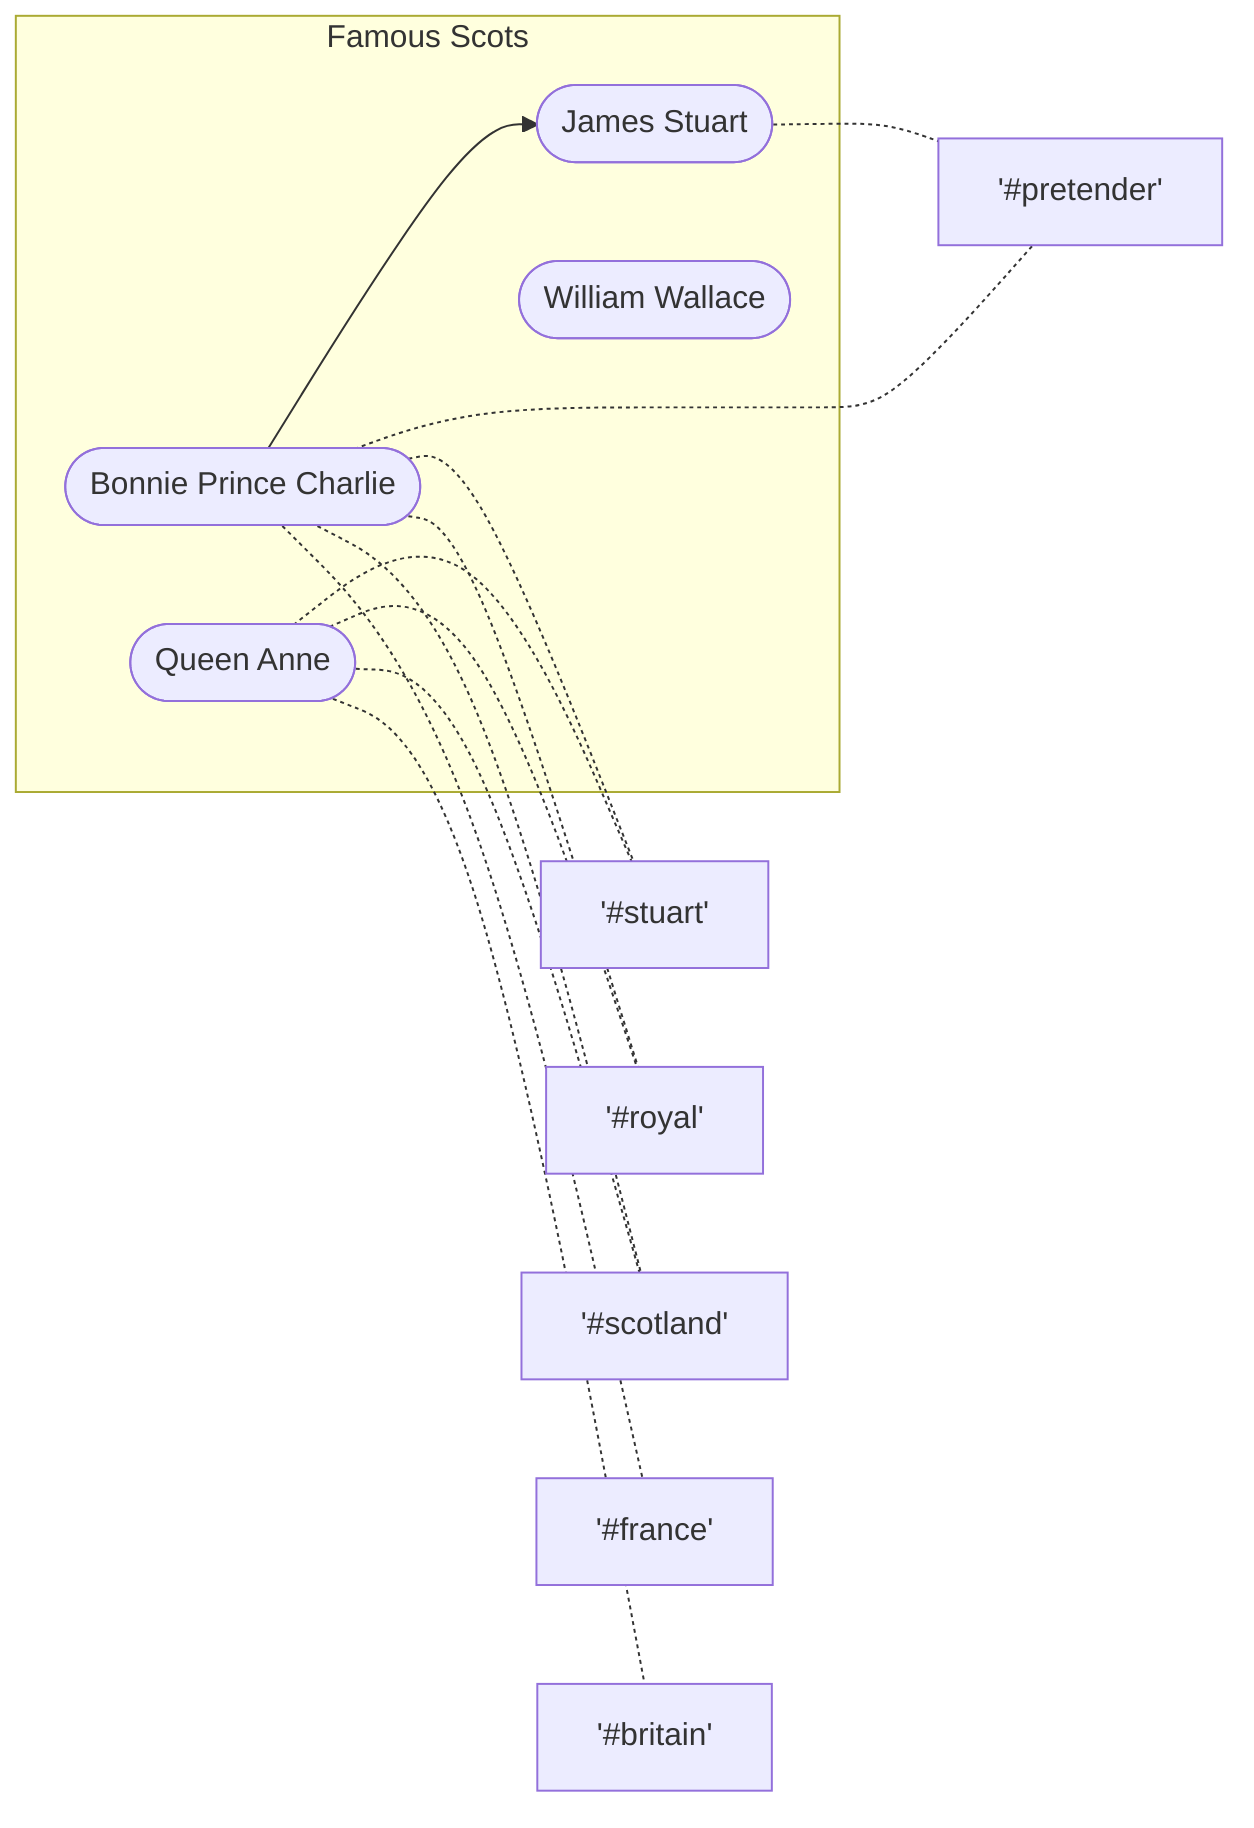 flowchart LR;
    james-stuart.md -.- '#pretender';
    prince-charlie.md --> james-stuart.md;
    prince-charlie.md -.- '#stuart';
    prince-charlie.md -.- '#royal';
    prince-charlie.md -.- '#scotland';
    prince-charlie.md -.- '#france';
    prince-charlie.md -.- '#pretender';
    queen-anne.md -.- '#stuart';
    queen-anne.md -.- '#royal';
    queen-anne.md -.- '#britain';
    queen-anne.md -.- '#scotland';
    subgraph Famous Scots
      william-wallace.md([William Wallace]);
      queen-anne.md([Queen Anne]);
      james-stuart.md([James Stuart]);
      prince-charlie.md([Bonnie Prince Charlie]);
    end